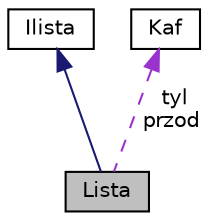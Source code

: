 digraph "Lista"
{
  edge [fontname="Helvetica",fontsize="10",labelfontname="Helvetica",labelfontsize="10"];
  node [fontname="Helvetica",fontsize="10",shape=record];
  Node1 [label="Lista",height=0.2,width=0.4,color="black", fillcolor="grey75", style="filled" fontcolor="black"];
  Node2 -> Node1 [dir="back",color="midnightblue",fontsize="10",style="solid",fontname="Helvetica"];
  Node2 [label="Ilista",height=0.2,width=0.4,color="black", fillcolor="white", style="filled",URL="$class_ilista.html"];
  Node3 -> Node1 [dir="back",color="darkorchid3",fontsize="10",style="dashed",label=" tyl\nprzod" ,fontname="Helvetica"];
  Node3 [label="Kaf",height=0.2,width=0.4,color="black", fillcolor="white", style="filled",URL="$class_kaf.html"];
}
